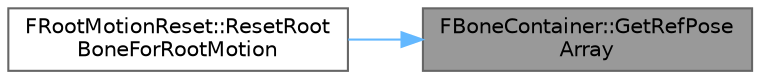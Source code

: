 digraph "FBoneContainer::GetRefPoseArray"
{
 // INTERACTIVE_SVG=YES
 // LATEX_PDF_SIZE
  bgcolor="transparent";
  edge [fontname=Helvetica,fontsize=10,labelfontname=Helvetica,labelfontsize=10];
  node [fontname=Helvetica,fontsize=10,shape=box,height=0.2,width=0.4];
  rankdir="RL";
  Node1 [id="Node000001",label="FBoneContainer::GetRefPose\lArray",height=0.2,width=0.4,color="gray40", fillcolor="grey60", style="filled", fontcolor="black",tooltip="Pointer to RefPoseArray for current Asset."];
  Node1 -> Node2 [id="edge1_Node000001_Node000002",dir="back",color="steelblue1",style="solid",tooltip=" "];
  Node2 [id="Node000002",label="FRootMotionReset::ResetRoot\lBoneForRootMotion",height=0.2,width=0.4,color="grey40", fillcolor="white", style="filled",URL="$d9/d35/structFRootMotionReset.html#a546670ab9a6f91e8184ba757f38958e4",tooltip=" "];
}
